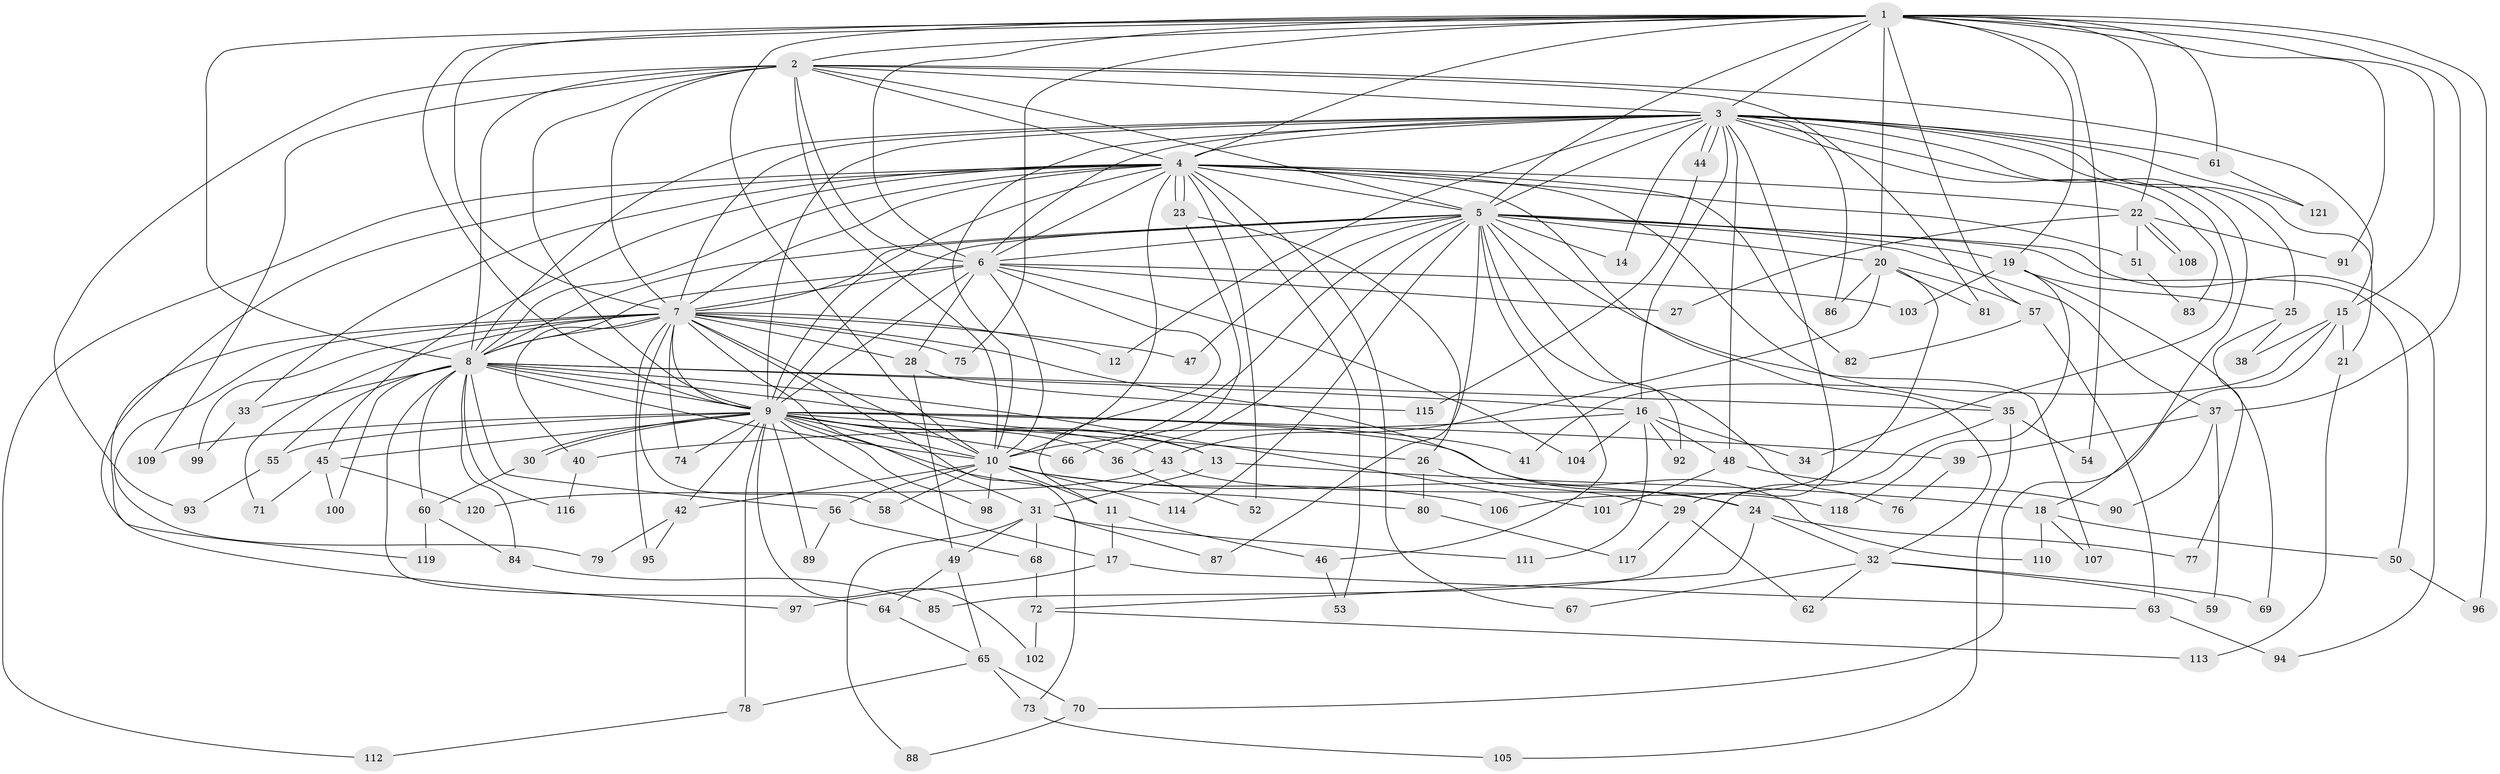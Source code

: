 // coarse degree distribution, {23: 0.03296703296703297, 13: 0.01098901098901099, 25: 0.01098901098901099, 14: 0.01098901098901099, 22: 0.01098901098901099, 21: 0.01098901098901099, 27: 0.01098901098901099, 17: 0.01098901098901099, 6: 0.06593406593406594, 2: 0.4725274725274725, 4: 0.12087912087912088, 8: 0.01098901098901099, 3: 0.16483516483516483, 5: 0.04395604395604396, 9: 0.01098901098901099}
// Generated by graph-tools (version 1.1) at 2025/51/02/27/25 19:51:41]
// undirected, 121 vertices, 267 edges
graph export_dot {
graph [start="1"]
  node [color=gray90,style=filled];
  1;
  2;
  3;
  4;
  5;
  6;
  7;
  8;
  9;
  10;
  11;
  12;
  13;
  14;
  15;
  16;
  17;
  18;
  19;
  20;
  21;
  22;
  23;
  24;
  25;
  26;
  27;
  28;
  29;
  30;
  31;
  32;
  33;
  34;
  35;
  36;
  37;
  38;
  39;
  40;
  41;
  42;
  43;
  44;
  45;
  46;
  47;
  48;
  49;
  50;
  51;
  52;
  53;
  54;
  55;
  56;
  57;
  58;
  59;
  60;
  61;
  62;
  63;
  64;
  65;
  66;
  67;
  68;
  69;
  70;
  71;
  72;
  73;
  74;
  75;
  76;
  77;
  78;
  79;
  80;
  81;
  82;
  83;
  84;
  85;
  86;
  87;
  88;
  89;
  90;
  91;
  92;
  93;
  94;
  95;
  96;
  97;
  98;
  99;
  100;
  101;
  102;
  103;
  104;
  105;
  106;
  107;
  108;
  109;
  110;
  111;
  112;
  113;
  114;
  115;
  116;
  117;
  118;
  119;
  120;
  121;
  1 -- 2;
  1 -- 3;
  1 -- 4;
  1 -- 5;
  1 -- 6;
  1 -- 7;
  1 -- 8;
  1 -- 9;
  1 -- 10;
  1 -- 15;
  1 -- 19;
  1 -- 20;
  1 -- 22;
  1 -- 37;
  1 -- 54;
  1 -- 57;
  1 -- 61;
  1 -- 75;
  1 -- 91;
  1 -- 96;
  2 -- 3;
  2 -- 4;
  2 -- 5;
  2 -- 6;
  2 -- 7;
  2 -- 8;
  2 -- 9;
  2 -- 10;
  2 -- 15;
  2 -- 81;
  2 -- 93;
  2 -- 109;
  3 -- 4;
  3 -- 5;
  3 -- 6;
  3 -- 7;
  3 -- 8;
  3 -- 9;
  3 -- 10;
  3 -- 12;
  3 -- 14;
  3 -- 16;
  3 -- 18;
  3 -- 21;
  3 -- 25;
  3 -- 29;
  3 -- 34;
  3 -- 44;
  3 -- 44;
  3 -- 48;
  3 -- 61;
  3 -- 83;
  3 -- 86;
  3 -- 121;
  4 -- 5;
  4 -- 6;
  4 -- 7;
  4 -- 8;
  4 -- 9;
  4 -- 10;
  4 -- 22;
  4 -- 23;
  4 -- 23;
  4 -- 32;
  4 -- 33;
  4 -- 35;
  4 -- 45;
  4 -- 51;
  4 -- 52;
  4 -- 53;
  4 -- 67;
  4 -- 82;
  4 -- 112;
  4 -- 119;
  5 -- 6;
  5 -- 7;
  5 -- 8;
  5 -- 9;
  5 -- 10;
  5 -- 14;
  5 -- 19;
  5 -- 20;
  5 -- 36;
  5 -- 37;
  5 -- 46;
  5 -- 47;
  5 -- 50;
  5 -- 76;
  5 -- 87;
  5 -- 92;
  5 -- 94;
  5 -- 107;
  5 -- 114;
  6 -- 7;
  6 -- 8;
  6 -- 9;
  6 -- 10;
  6 -- 11;
  6 -- 27;
  6 -- 28;
  6 -- 103;
  6 -- 104;
  7 -- 8;
  7 -- 9;
  7 -- 10;
  7 -- 12;
  7 -- 24;
  7 -- 28;
  7 -- 31;
  7 -- 40;
  7 -- 47;
  7 -- 58;
  7 -- 71;
  7 -- 73;
  7 -- 74;
  7 -- 75;
  7 -- 79;
  7 -- 95;
  7 -- 97;
  7 -- 99;
  8 -- 9;
  8 -- 10;
  8 -- 13;
  8 -- 16;
  8 -- 33;
  8 -- 35;
  8 -- 55;
  8 -- 56;
  8 -- 60;
  8 -- 64;
  8 -- 84;
  8 -- 100;
  8 -- 101;
  8 -- 116;
  9 -- 10;
  9 -- 13;
  9 -- 17;
  9 -- 26;
  9 -- 30;
  9 -- 30;
  9 -- 36;
  9 -- 39;
  9 -- 41;
  9 -- 42;
  9 -- 43;
  9 -- 45;
  9 -- 55;
  9 -- 66;
  9 -- 74;
  9 -- 78;
  9 -- 80;
  9 -- 89;
  9 -- 98;
  9 -- 102;
  9 -- 109;
  9 -- 110;
  10 -- 11;
  10 -- 24;
  10 -- 42;
  10 -- 56;
  10 -- 58;
  10 -- 98;
  10 -- 106;
  10 -- 114;
  11 -- 17;
  11 -- 46;
  13 -- 18;
  13 -- 31;
  15 -- 21;
  15 -- 38;
  15 -- 41;
  15 -- 70;
  16 -- 34;
  16 -- 40;
  16 -- 48;
  16 -- 92;
  16 -- 104;
  16 -- 111;
  17 -- 63;
  17 -- 97;
  18 -- 50;
  18 -- 107;
  18 -- 110;
  19 -- 25;
  19 -- 69;
  19 -- 103;
  19 -- 118;
  20 -- 43;
  20 -- 57;
  20 -- 81;
  20 -- 86;
  20 -- 106;
  21 -- 113;
  22 -- 27;
  22 -- 51;
  22 -- 91;
  22 -- 108;
  22 -- 108;
  23 -- 26;
  23 -- 66;
  24 -- 32;
  24 -- 72;
  24 -- 77;
  25 -- 38;
  25 -- 77;
  26 -- 29;
  26 -- 80;
  28 -- 49;
  28 -- 115;
  29 -- 62;
  29 -- 117;
  30 -- 60;
  31 -- 49;
  31 -- 68;
  31 -- 87;
  31 -- 88;
  31 -- 111;
  32 -- 59;
  32 -- 62;
  32 -- 67;
  32 -- 69;
  33 -- 99;
  35 -- 54;
  35 -- 85;
  35 -- 105;
  36 -- 52;
  37 -- 39;
  37 -- 59;
  37 -- 90;
  39 -- 76;
  40 -- 116;
  42 -- 79;
  42 -- 95;
  43 -- 118;
  43 -- 120;
  44 -- 115;
  45 -- 71;
  45 -- 100;
  45 -- 120;
  46 -- 53;
  48 -- 90;
  48 -- 101;
  49 -- 64;
  49 -- 65;
  50 -- 96;
  51 -- 83;
  55 -- 93;
  56 -- 68;
  56 -- 89;
  57 -- 63;
  57 -- 82;
  60 -- 84;
  60 -- 119;
  61 -- 121;
  63 -- 94;
  64 -- 65;
  65 -- 70;
  65 -- 73;
  65 -- 78;
  68 -- 72;
  70 -- 88;
  72 -- 102;
  72 -- 113;
  73 -- 105;
  78 -- 112;
  80 -- 117;
  84 -- 85;
}
